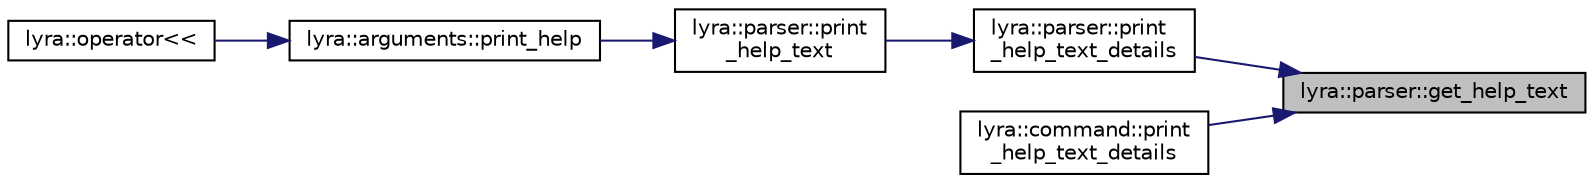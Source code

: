 digraph "lyra::parser::get_help_text"
{
 // INTERACTIVE_SVG=YES
 // LATEX_PDF_SIZE
  edge [fontname="Helvetica",fontsize="10",labelfontname="Helvetica",labelfontsize="10"];
  node [fontname="Helvetica",fontsize="10",shape=record];
  rankdir="RL";
  Node1 [label="lyra::parser::get_help_text",height=0.2,width=0.4,color="black", fillcolor="grey75", style="filled", fontcolor="black",tooltip=" "];
  Node1 -> Node2 [dir="back",color="midnightblue",fontsize="10",style="solid",fontname="Helvetica"];
  Node2 [label="lyra::parser::print\l_help_text_details",height=0.2,width=0.4,color="black", fillcolor="white", style="filled",URL="$classlyra_1_1parser.html#a983e1c4c83992e0a636d41a38f0f7b0c",tooltip=" "];
  Node2 -> Node3 [dir="back",color="midnightblue",fontsize="10",style="solid",fontname="Helvetica"];
  Node3 [label="lyra::parser::print\l_help_text",height=0.2,width=0.4,color="black", fillcolor="white", style="filled",URL="$classlyra_1_1parser.html#a6f7fc59f0b9bb8119c16638743c637d8",tooltip=" "];
  Node3 -> Node4 [dir="back",color="midnightblue",fontsize="10",style="solid",fontname="Helvetica"];
  Node4 [label="lyra::arguments::print_help",height=0.2,width=0.4,color="black", fillcolor="white", style="filled",URL="$classlyra_1_1arguments.html#a620f67bdd9518d9f7a0a5b0e3939c561",tooltip=" "];
  Node4 -> Node5 [dir="back",color="midnightblue",fontsize="10",style="solid",fontname="Helvetica"];
  Node5 [label="lyra::operator\<\<",height=0.2,width=0.4,color="black", fillcolor="white", style="filled",URL="$namespacelyra.html#ac376af987ad2c95c9a7e27cc61e0cb8c",tooltip=" "];
  Node1 -> Node6 [dir="back",color="midnightblue",fontsize="10",style="solid",fontname="Helvetica"];
  Node6 [label="lyra::command::print\l_help_text_details",height=0.2,width=0.4,color="black", fillcolor="white", style="filled",URL="$classlyra_1_1command.html#a3370a0bf7f3e405341140cc765e809eb",tooltip=" "];
}
